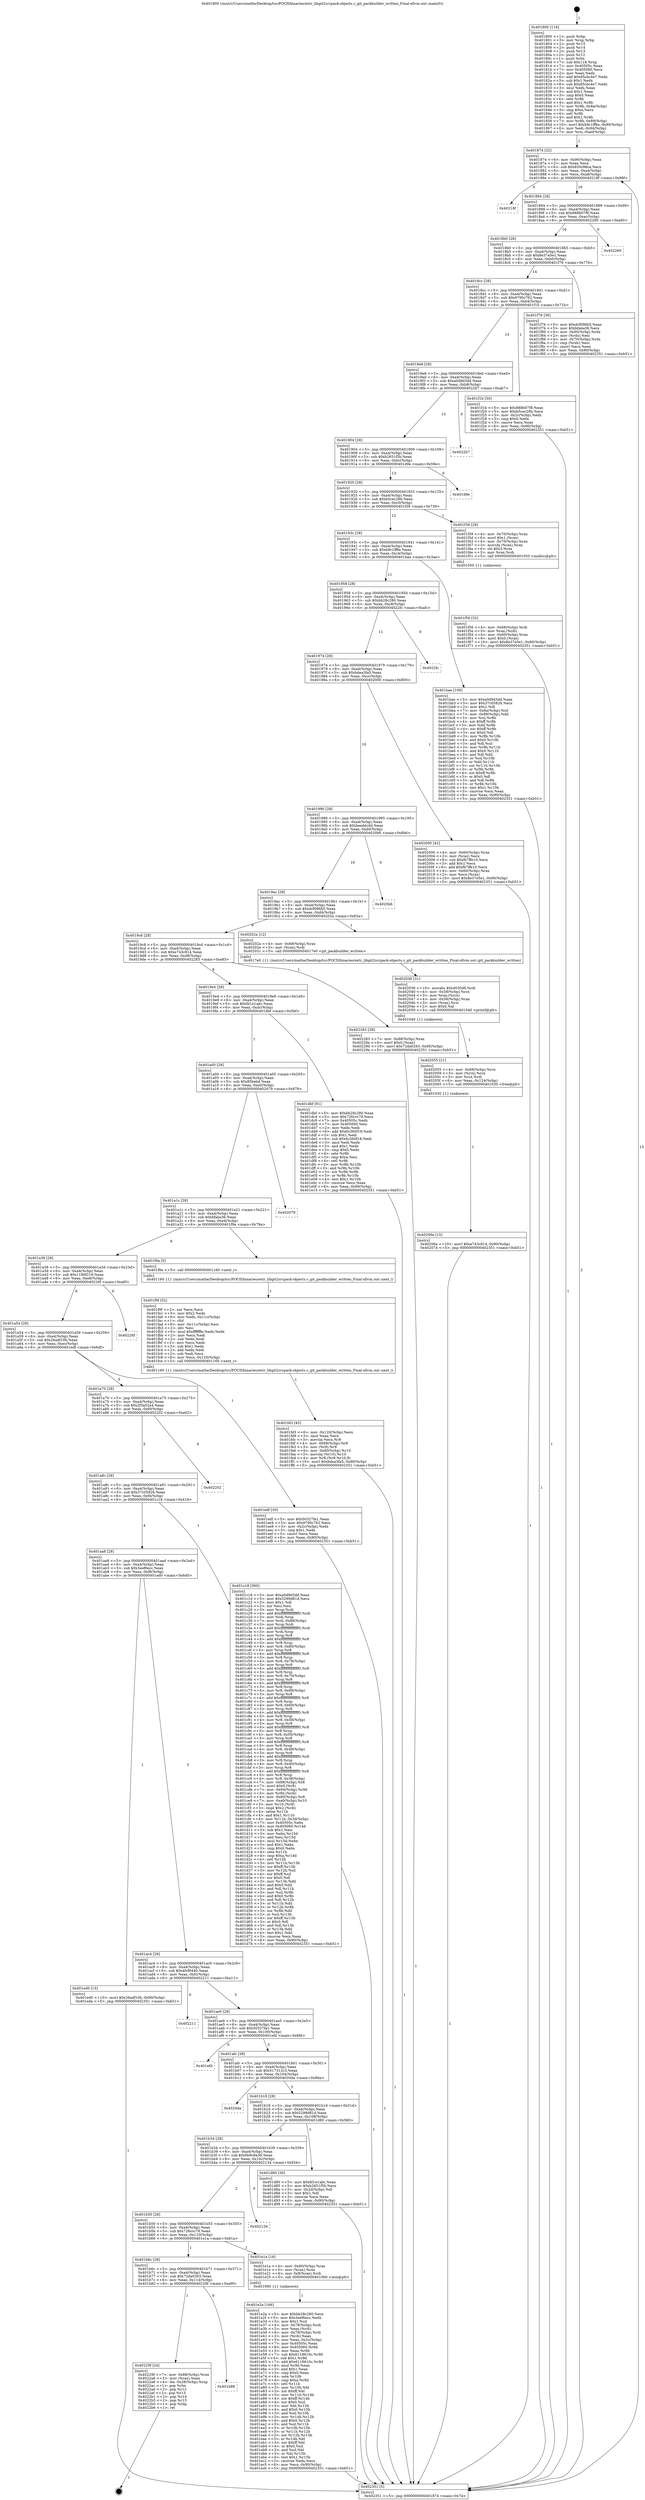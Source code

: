 digraph "0x401800" {
  label = "0x401800 (/mnt/c/Users/mathe/Desktop/tcc/POCII/binaries/extr_libgit2srcpack-objects.c_git_packbuilder_written_Final-ollvm.out::main(0))"
  labelloc = "t"
  node[shape=record]

  Entry [label="",width=0.3,height=0.3,shape=circle,fillcolor=black,style=filled]
  "0x401874" [label="{
     0x401874 [32]\l
     | [instrs]\l
     &nbsp;&nbsp;0x401874 \<+6\>: mov -0x90(%rbp),%eax\l
     &nbsp;&nbsp;0x40187a \<+2\>: mov %eax,%ecx\l
     &nbsp;&nbsp;0x40187c \<+6\>: sub $0x850c98ca,%ecx\l
     &nbsp;&nbsp;0x401882 \<+6\>: mov %eax,-0xa4(%rbp)\l
     &nbsp;&nbsp;0x401888 \<+6\>: mov %ecx,-0xa8(%rbp)\l
     &nbsp;&nbsp;0x40188e \<+6\>: je 000000000040218f \<main+0x98f\>\l
  }"]
  "0x40218f" [label="{
     0x40218f\l
  }", style=dashed]
  "0x401894" [label="{
     0x401894 [28]\l
     | [instrs]\l
     &nbsp;&nbsp;0x401894 \<+5\>: jmp 0000000000401899 \<main+0x99\>\l
     &nbsp;&nbsp;0x401899 \<+6\>: mov -0xa4(%rbp),%eax\l
     &nbsp;&nbsp;0x40189f \<+5\>: sub $0x888b07f8,%eax\l
     &nbsp;&nbsp;0x4018a4 \<+6\>: mov %eax,-0xac(%rbp)\l
     &nbsp;&nbsp;0x4018aa \<+6\>: je 0000000000402260 \<main+0xa60\>\l
  }"]
  Exit [label="",width=0.3,height=0.3,shape=circle,fillcolor=black,style=filled,peripheries=2]
  "0x402260" [label="{
     0x402260\l
  }", style=dashed]
  "0x4018b0" [label="{
     0x4018b0 [28]\l
     | [instrs]\l
     &nbsp;&nbsp;0x4018b0 \<+5\>: jmp 00000000004018b5 \<main+0xb5\>\l
     &nbsp;&nbsp;0x4018b5 \<+6\>: mov -0xa4(%rbp),%eax\l
     &nbsp;&nbsp;0x4018bb \<+5\>: sub $0x8e37e5e1,%eax\l
     &nbsp;&nbsp;0x4018c0 \<+6\>: mov %eax,-0xb0(%rbp)\l
     &nbsp;&nbsp;0x4018c6 \<+6\>: je 0000000000401f76 \<main+0x776\>\l
  }"]
  "0x401b88" [label="{
     0x401b88\l
  }", style=dashed]
  "0x401f76" [label="{
     0x401f76 [36]\l
     | [instrs]\l
     &nbsp;&nbsp;0x401f76 \<+5\>: mov $0xdcf096b5,%eax\l
     &nbsp;&nbsp;0x401f7b \<+5\>: mov $0xbfaba36,%ecx\l
     &nbsp;&nbsp;0x401f80 \<+4\>: mov -0x60(%rbp),%rdx\l
     &nbsp;&nbsp;0x401f84 \<+2\>: mov (%rdx),%esi\l
     &nbsp;&nbsp;0x401f86 \<+4\>: mov -0x70(%rbp),%rdx\l
     &nbsp;&nbsp;0x401f8a \<+2\>: cmp (%rdx),%esi\l
     &nbsp;&nbsp;0x401f8c \<+3\>: cmovl %ecx,%eax\l
     &nbsp;&nbsp;0x401f8f \<+6\>: mov %eax,-0x90(%rbp)\l
     &nbsp;&nbsp;0x401f95 \<+5\>: jmp 0000000000402351 \<main+0xb51\>\l
  }"]
  "0x4018cc" [label="{
     0x4018cc [28]\l
     | [instrs]\l
     &nbsp;&nbsp;0x4018cc \<+5\>: jmp 00000000004018d1 \<main+0xd1\>\l
     &nbsp;&nbsp;0x4018d1 \<+6\>: mov -0xa4(%rbp),%eax\l
     &nbsp;&nbsp;0x4018d7 \<+5\>: sub $0x9790c762,%eax\l
     &nbsp;&nbsp;0x4018dc \<+6\>: mov %eax,-0xb4(%rbp)\l
     &nbsp;&nbsp;0x4018e2 \<+6\>: je 0000000000401f1b \<main+0x71b\>\l
  }"]
  "0x40229f" [label="{
     0x40229f [24]\l
     | [instrs]\l
     &nbsp;&nbsp;0x40229f \<+7\>: mov -0x88(%rbp),%rax\l
     &nbsp;&nbsp;0x4022a6 \<+2\>: mov (%rax),%eax\l
     &nbsp;&nbsp;0x4022a8 \<+4\>: lea -0x28(%rbp),%rsp\l
     &nbsp;&nbsp;0x4022ac \<+1\>: pop %rbx\l
     &nbsp;&nbsp;0x4022ad \<+2\>: pop %r12\l
     &nbsp;&nbsp;0x4022af \<+2\>: pop %r13\l
     &nbsp;&nbsp;0x4022b1 \<+2\>: pop %r14\l
     &nbsp;&nbsp;0x4022b3 \<+2\>: pop %r15\l
     &nbsp;&nbsp;0x4022b5 \<+1\>: pop %rbp\l
     &nbsp;&nbsp;0x4022b6 \<+1\>: ret\l
  }"]
  "0x401f1b" [label="{
     0x401f1b [30]\l
     | [instrs]\l
     &nbsp;&nbsp;0x401f1b \<+5\>: mov $0x888b07f8,%eax\l
     &nbsp;&nbsp;0x401f20 \<+5\>: mov $0xb5cec28b,%ecx\l
     &nbsp;&nbsp;0x401f25 \<+3\>: mov -0x2c(%rbp),%edx\l
     &nbsp;&nbsp;0x401f28 \<+3\>: cmp $0x0,%edx\l
     &nbsp;&nbsp;0x401f2b \<+3\>: cmove %ecx,%eax\l
     &nbsp;&nbsp;0x401f2e \<+6\>: mov %eax,-0x90(%rbp)\l
     &nbsp;&nbsp;0x401f34 \<+5\>: jmp 0000000000402351 \<main+0xb51\>\l
  }"]
  "0x4018e8" [label="{
     0x4018e8 [28]\l
     | [instrs]\l
     &nbsp;&nbsp;0x4018e8 \<+5\>: jmp 00000000004018ed \<main+0xed\>\l
     &nbsp;&nbsp;0x4018ed \<+6\>: mov -0xa4(%rbp),%eax\l
     &nbsp;&nbsp;0x4018f3 \<+5\>: sub $0xa0d9d3dd,%eax\l
     &nbsp;&nbsp;0x4018f8 \<+6\>: mov %eax,-0xb8(%rbp)\l
     &nbsp;&nbsp;0x4018fe \<+6\>: je 00000000004022b7 \<main+0xab7\>\l
  }"]
  "0x40206a" [label="{
     0x40206a [15]\l
     | [instrs]\l
     &nbsp;&nbsp;0x40206a \<+10\>: movl $0xe743c814,-0x90(%rbp)\l
     &nbsp;&nbsp;0x402074 \<+5\>: jmp 0000000000402351 \<main+0xb51\>\l
  }"]
  "0x4022b7" [label="{
     0x4022b7\l
  }", style=dashed]
  "0x401904" [label="{
     0x401904 [28]\l
     | [instrs]\l
     &nbsp;&nbsp;0x401904 \<+5\>: jmp 0000000000401909 \<main+0x109\>\l
     &nbsp;&nbsp;0x401909 \<+6\>: mov -0xa4(%rbp),%eax\l
     &nbsp;&nbsp;0x40190f \<+5\>: sub $0xb2651f5b,%eax\l
     &nbsp;&nbsp;0x401914 \<+6\>: mov %eax,-0xbc(%rbp)\l
     &nbsp;&nbsp;0x40191a \<+6\>: je 0000000000401d9e \<main+0x59e\>\l
  }"]
  "0x402055" [label="{
     0x402055 [21]\l
     | [instrs]\l
     &nbsp;&nbsp;0x402055 \<+4\>: mov -0x68(%rbp),%rcx\l
     &nbsp;&nbsp;0x402059 \<+3\>: mov (%rcx),%rcx\l
     &nbsp;&nbsp;0x40205c \<+3\>: mov %rcx,%rdi\l
     &nbsp;&nbsp;0x40205f \<+6\>: mov %eax,-0x124(%rbp)\l
     &nbsp;&nbsp;0x402065 \<+5\>: call 0000000000401030 \<free@plt\>\l
     | [calls]\l
     &nbsp;&nbsp;0x401030 \{1\} (unknown)\l
  }"]
  "0x401d9e" [label="{
     0x401d9e\l
  }", style=dashed]
  "0x401920" [label="{
     0x401920 [28]\l
     | [instrs]\l
     &nbsp;&nbsp;0x401920 \<+5\>: jmp 0000000000401925 \<main+0x125\>\l
     &nbsp;&nbsp;0x401925 \<+6\>: mov -0xa4(%rbp),%eax\l
     &nbsp;&nbsp;0x40192b \<+5\>: sub $0xb5cec28b,%eax\l
     &nbsp;&nbsp;0x401930 \<+6\>: mov %eax,-0xc0(%rbp)\l
     &nbsp;&nbsp;0x401936 \<+6\>: je 0000000000401f39 \<main+0x739\>\l
  }"]
  "0x402036" [label="{
     0x402036 [31]\l
     | [instrs]\l
     &nbsp;&nbsp;0x402036 \<+10\>: movabs $0x4030d6,%rdi\l
     &nbsp;&nbsp;0x402040 \<+4\>: mov -0x58(%rbp),%rcx\l
     &nbsp;&nbsp;0x402044 \<+3\>: mov %rax,(%rcx)\l
     &nbsp;&nbsp;0x402047 \<+4\>: mov -0x58(%rbp),%rax\l
     &nbsp;&nbsp;0x40204b \<+3\>: mov (%rax),%rsi\l
     &nbsp;&nbsp;0x40204e \<+2\>: mov $0x0,%al\l
     &nbsp;&nbsp;0x402050 \<+5\>: call 0000000000401040 \<printf@plt\>\l
     | [calls]\l
     &nbsp;&nbsp;0x401040 \{1\} (unknown)\l
  }"]
  "0x401f39" [label="{
     0x401f39 [29]\l
     | [instrs]\l
     &nbsp;&nbsp;0x401f39 \<+4\>: mov -0x70(%rbp),%rax\l
     &nbsp;&nbsp;0x401f3d \<+6\>: movl $0x1,(%rax)\l
     &nbsp;&nbsp;0x401f43 \<+4\>: mov -0x70(%rbp),%rax\l
     &nbsp;&nbsp;0x401f47 \<+3\>: movslq (%rax),%rax\l
     &nbsp;&nbsp;0x401f4a \<+4\>: shl $0x3,%rax\l
     &nbsp;&nbsp;0x401f4e \<+3\>: mov %rax,%rdi\l
     &nbsp;&nbsp;0x401f51 \<+5\>: call 0000000000401050 \<malloc@plt\>\l
     | [calls]\l
     &nbsp;&nbsp;0x401050 \{1\} (unknown)\l
  }"]
  "0x40193c" [label="{
     0x40193c [28]\l
     | [instrs]\l
     &nbsp;&nbsp;0x40193c \<+5\>: jmp 0000000000401941 \<main+0x141\>\l
     &nbsp;&nbsp;0x401941 \<+6\>: mov -0xa4(%rbp),%eax\l
     &nbsp;&nbsp;0x401947 \<+5\>: sub $0xb9c1ff8e,%eax\l
     &nbsp;&nbsp;0x40194c \<+6\>: mov %eax,-0xc4(%rbp)\l
     &nbsp;&nbsp;0x401952 \<+6\>: je 0000000000401bae \<main+0x3ae\>\l
  }"]
  "0x401fd3" [label="{
     0x401fd3 [45]\l
     | [instrs]\l
     &nbsp;&nbsp;0x401fd3 \<+6\>: mov -0x120(%rbp),%ecx\l
     &nbsp;&nbsp;0x401fd9 \<+3\>: imul %eax,%ecx\l
     &nbsp;&nbsp;0x401fdc \<+3\>: movslq %ecx,%r8\l
     &nbsp;&nbsp;0x401fdf \<+4\>: mov -0x68(%rbp),%r9\l
     &nbsp;&nbsp;0x401fe3 \<+3\>: mov (%r9),%r9\l
     &nbsp;&nbsp;0x401fe6 \<+4\>: mov -0x60(%rbp),%r10\l
     &nbsp;&nbsp;0x401fea \<+3\>: movslq (%r10),%r10\l
     &nbsp;&nbsp;0x401fed \<+4\>: mov %r8,(%r9,%r10,8)\l
     &nbsp;&nbsp;0x401ff1 \<+10\>: movl $0xbdea3fa5,-0x90(%rbp)\l
     &nbsp;&nbsp;0x401ffb \<+5\>: jmp 0000000000402351 \<main+0xb51\>\l
  }"]
  "0x401bae" [label="{
     0x401bae [106]\l
     | [instrs]\l
     &nbsp;&nbsp;0x401bae \<+5\>: mov $0xa0d9d3dd,%eax\l
     &nbsp;&nbsp;0x401bb3 \<+5\>: mov $0x37c05826,%ecx\l
     &nbsp;&nbsp;0x401bb8 \<+2\>: mov $0x1,%dl\l
     &nbsp;&nbsp;0x401bba \<+7\>: mov -0x8a(%rbp),%sil\l
     &nbsp;&nbsp;0x401bc1 \<+7\>: mov -0x89(%rbp),%dil\l
     &nbsp;&nbsp;0x401bc8 \<+3\>: mov %sil,%r8b\l
     &nbsp;&nbsp;0x401bcb \<+4\>: xor $0xff,%r8b\l
     &nbsp;&nbsp;0x401bcf \<+3\>: mov %dil,%r9b\l
     &nbsp;&nbsp;0x401bd2 \<+4\>: xor $0xff,%r9b\l
     &nbsp;&nbsp;0x401bd6 \<+3\>: xor $0x0,%dl\l
     &nbsp;&nbsp;0x401bd9 \<+3\>: mov %r8b,%r10b\l
     &nbsp;&nbsp;0x401bdc \<+4\>: and $0x0,%r10b\l
     &nbsp;&nbsp;0x401be0 \<+3\>: and %dl,%sil\l
     &nbsp;&nbsp;0x401be3 \<+3\>: mov %r9b,%r11b\l
     &nbsp;&nbsp;0x401be6 \<+4\>: and $0x0,%r11b\l
     &nbsp;&nbsp;0x401bea \<+3\>: and %dl,%dil\l
     &nbsp;&nbsp;0x401bed \<+3\>: or %sil,%r10b\l
     &nbsp;&nbsp;0x401bf0 \<+3\>: or %dil,%r11b\l
     &nbsp;&nbsp;0x401bf3 \<+3\>: xor %r11b,%r10b\l
     &nbsp;&nbsp;0x401bf6 \<+3\>: or %r9b,%r8b\l
     &nbsp;&nbsp;0x401bf9 \<+4\>: xor $0xff,%r8b\l
     &nbsp;&nbsp;0x401bfd \<+3\>: or $0x0,%dl\l
     &nbsp;&nbsp;0x401c00 \<+3\>: and %dl,%r8b\l
     &nbsp;&nbsp;0x401c03 \<+3\>: or %r8b,%r10b\l
     &nbsp;&nbsp;0x401c06 \<+4\>: test $0x1,%r10b\l
     &nbsp;&nbsp;0x401c0a \<+3\>: cmovne %ecx,%eax\l
     &nbsp;&nbsp;0x401c0d \<+6\>: mov %eax,-0x90(%rbp)\l
     &nbsp;&nbsp;0x401c13 \<+5\>: jmp 0000000000402351 \<main+0xb51\>\l
  }"]
  "0x401958" [label="{
     0x401958 [28]\l
     | [instrs]\l
     &nbsp;&nbsp;0x401958 \<+5\>: jmp 000000000040195d \<main+0x15d\>\l
     &nbsp;&nbsp;0x40195d \<+6\>: mov -0xa4(%rbp),%eax\l
     &nbsp;&nbsp;0x401963 \<+5\>: sub $0xbb28c280,%eax\l
     &nbsp;&nbsp;0x401968 \<+6\>: mov %eax,-0xc8(%rbp)\l
     &nbsp;&nbsp;0x40196e \<+6\>: je 00000000004022fc \<main+0xafc\>\l
  }"]
  "0x402351" [label="{
     0x402351 [5]\l
     | [instrs]\l
     &nbsp;&nbsp;0x402351 \<+5\>: jmp 0000000000401874 \<main+0x74\>\l
  }"]
  "0x401800" [label="{
     0x401800 [116]\l
     | [instrs]\l
     &nbsp;&nbsp;0x401800 \<+1\>: push %rbp\l
     &nbsp;&nbsp;0x401801 \<+3\>: mov %rsp,%rbp\l
     &nbsp;&nbsp;0x401804 \<+2\>: push %r15\l
     &nbsp;&nbsp;0x401806 \<+2\>: push %r14\l
     &nbsp;&nbsp;0x401808 \<+2\>: push %r13\l
     &nbsp;&nbsp;0x40180a \<+2\>: push %r12\l
     &nbsp;&nbsp;0x40180c \<+1\>: push %rbx\l
     &nbsp;&nbsp;0x40180d \<+7\>: sub $0x118,%rsp\l
     &nbsp;&nbsp;0x401814 \<+7\>: mov 0x40505c,%eax\l
     &nbsp;&nbsp;0x40181b \<+7\>: mov 0x405060,%ecx\l
     &nbsp;&nbsp;0x401822 \<+2\>: mov %eax,%edx\l
     &nbsp;&nbsp;0x401824 \<+6\>: add $0x85cbc4e7,%edx\l
     &nbsp;&nbsp;0x40182a \<+3\>: sub $0x1,%edx\l
     &nbsp;&nbsp;0x40182d \<+6\>: sub $0x85cbc4e7,%edx\l
     &nbsp;&nbsp;0x401833 \<+3\>: imul %edx,%eax\l
     &nbsp;&nbsp;0x401836 \<+3\>: and $0x1,%eax\l
     &nbsp;&nbsp;0x401839 \<+3\>: cmp $0x0,%eax\l
     &nbsp;&nbsp;0x40183c \<+4\>: sete %r8b\l
     &nbsp;&nbsp;0x401840 \<+4\>: and $0x1,%r8b\l
     &nbsp;&nbsp;0x401844 \<+7\>: mov %r8b,-0x8a(%rbp)\l
     &nbsp;&nbsp;0x40184b \<+3\>: cmp $0xa,%ecx\l
     &nbsp;&nbsp;0x40184e \<+4\>: setl %r8b\l
     &nbsp;&nbsp;0x401852 \<+4\>: and $0x1,%r8b\l
     &nbsp;&nbsp;0x401856 \<+7\>: mov %r8b,-0x89(%rbp)\l
     &nbsp;&nbsp;0x40185d \<+10\>: movl $0xb9c1ff8e,-0x90(%rbp)\l
     &nbsp;&nbsp;0x401867 \<+6\>: mov %edi,-0x94(%rbp)\l
     &nbsp;&nbsp;0x40186d \<+7\>: mov %rsi,-0xa0(%rbp)\l
  }"]
  "0x401f9f" [label="{
     0x401f9f [52]\l
     | [instrs]\l
     &nbsp;&nbsp;0x401f9f \<+2\>: xor %ecx,%ecx\l
     &nbsp;&nbsp;0x401fa1 \<+5\>: mov $0x2,%edx\l
     &nbsp;&nbsp;0x401fa6 \<+6\>: mov %edx,-0x11c(%rbp)\l
     &nbsp;&nbsp;0x401fac \<+1\>: cltd\l
     &nbsp;&nbsp;0x401fad \<+6\>: mov -0x11c(%rbp),%esi\l
     &nbsp;&nbsp;0x401fb3 \<+2\>: idiv %esi\l
     &nbsp;&nbsp;0x401fb5 \<+6\>: imul $0xfffffffe,%edx,%edx\l
     &nbsp;&nbsp;0x401fbb \<+2\>: mov %ecx,%edi\l
     &nbsp;&nbsp;0x401fbd \<+2\>: sub %edx,%edi\l
     &nbsp;&nbsp;0x401fbf \<+2\>: mov %ecx,%edx\l
     &nbsp;&nbsp;0x401fc1 \<+3\>: sub $0x1,%edx\l
     &nbsp;&nbsp;0x401fc4 \<+2\>: add %edx,%edi\l
     &nbsp;&nbsp;0x401fc6 \<+2\>: sub %edi,%ecx\l
     &nbsp;&nbsp;0x401fc8 \<+6\>: mov %ecx,-0x120(%rbp)\l
     &nbsp;&nbsp;0x401fce \<+5\>: call 0000000000401160 \<next_i\>\l
     | [calls]\l
     &nbsp;&nbsp;0x401160 \{1\} (/mnt/c/Users/mathe/Desktop/tcc/POCII/binaries/extr_libgit2srcpack-objects.c_git_packbuilder_written_Final-ollvm.out::next_i)\l
  }"]
  "0x4022fc" [label="{
     0x4022fc\l
  }", style=dashed]
  "0x401974" [label="{
     0x401974 [28]\l
     | [instrs]\l
     &nbsp;&nbsp;0x401974 \<+5\>: jmp 0000000000401979 \<main+0x179\>\l
     &nbsp;&nbsp;0x401979 \<+6\>: mov -0xa4(%rbp),%eax\l
     &nbsp;&nbsp;0x40197f \<+5\>: sub $0xbdea3fa5,%eax\l
     &nbsp;&nbsp;0x401984 \<+6\>: mov %eax,-0xcc(%rbp)\l
     &nbsp;&nbsp;0x40198a \<+6\>: je 0000000000402000 \<main+0x800\>\l
  }"]
  "0x401f56" [label="{
     0x401f56 [32]\l
     | [instrs]\l
     &nbsp;&nbsp;0x401f56 \<+4\>: mov -0x68(%rbp),%rdi\l
     &nbsp;&nbsp;0x401f5a \<+3\>: mov %rax,(%rdi)\l
     &nbsp;&nbsp;0x401f5d \<+4\>: mov -0x60(%rbp),%rax\l
     &nbsp;&nbsp;0x401f61 \<+6\>: movl $0x0,(%rax)\l
     &nbsp;&nbsp;0x401f67 \<+10\>: movl $0x8e37e5e1,-0x90(%rbp)\l
     &nbsp;&nbsp;0x401f71 \<+5\>: jmp 0000000000402351 \<main+0xb51\>\l
  }"]
  "0x402000" [label="{
     0x402000 [42]\l
     | [instrs]\l
     &nbsp;&nbsp;0x402000 \<+4\>: mov -0x60(%rbp),%rax\l
     &nbsp;&nbsp;0x402004 \<+2\>: mov (%rax),%ecx\l
     &nbsp;&nbsp;0x402006 \<+6\>: sub $0xfb7ffe10,%ecx\l
     &nbsp;&nbsp;0x40200c \<+3\>: add $0x1,%ecx\l
     &nbsp;&nbsp;0x40200f \<+6\>: add $0xfb7ffe10,%ecx\l
     &nbsp;&nbsp;0x402015 \<+4\>: mov -0x60(%rbp),%rax\l
     &nbsp;&nbsp;0x402019 \<+2\>: mov %ecx,(%rax)\l
     &nbsp;&nbsp;0x40201b \<+10\>: movl $0x8e37e5e1,-0x90(%rbp)\l
     &nbsp;&nbsp;0x402025 \<+5\>: jmp 0000000000402351 \<main+0xb51\>\l
  }"]
  "0x401990" [label="{
     0x401990 [28]\l
     | [instrs]\l
     &nbsp;&nbsp;0x401990 \<+5\>: jmp 0000000000401995 \<main+0x195\>\l
     &nbsp;&nbsp;0x401995 \<+6\>: mov -0xa4(%rbp),%eax\l
     &nbsp;&nbsp;0x40199b \<+5\>: sub $0xbeeddcdd,%eax\l
     &nbsp;&nbsp;0x4019a0 \<+6\>: mov %eax,-0xd0(%rbp)\l
     &nbsp;&nbsp;0x4019a6 \<+6\>: je 00000000004020b6 \<main+0x8b6\>\l
  }"]
  "0x401e2a" [label="{
     0x401e2a [166]\l
     | [instrs]\l
     &nbsp;&nbsp;0x401e2a \<+5\>: mov $0xbb28c280,%ecx\l
     &nbsp;&nbsp;0x401e2f \<+5\>: mov $0x3eef6ecc,%edx\l
     &nbsp;&nbsp;0x401e34 \<+3\>: mov $0x1,%sil\l
     &nbsp;&nbsp;0x401e37 \<+4\>: mov -0x78(%rbp),%rdi\l
     &nbsp;&nbsp;0x401e3b \<+2\>: mov %eax,(%rdi)\l
     &nbsp;&nbsp;0x401e3d \<+4\>: mov -0x78(%rbp),%rdi\l
     &nbsp;&nbsp;0x401e41 \<+2\>: mov (%rdi),%eax\l
     &nbsp;&nbsp;0x401e43 \<+3\>: mov %eax,-0x2c(%rbp)\l
     &nbsp;&nbsp;0x401e46 \<+7\>: mov 0x40505c,%eax\l
     &nbsp;&nbsp;0x401e4d \<+8\>: mov 0x405060,%r8d\l
     &nbsp;&nbsp;0x401e55 \<+3\>: mov %eax,%r9d\l
     &nbsp;&nbsp;0x401e58 \<+7\>: sub $0x6118610c,%r9d\l
     &nbsp;&nbsp;0x401e5f \<+4\>: sub $0x1,%r9d\l
     &nbsp;&nbsp;0x401e63 \<+7\>: add $0x6118610c,%r9d\l
     &nbsp;&nbsp;0x401e6a \<+4\>: imul %r9d,%eax\l
     &nbsp;&nbsp;0x401e6e \<+3\>: and $0x1,%eax\l
     &nbsp;&nbsp;0x401e71 \<+3\>: cmp $0x0,%eax\l
     &nbsp;&nbsp;0x401e74 \<+4\>: sete %r10b\l
     &nbsp;&nbsp;0x401e78 \<+4\>: cmp $0xa,%r8d\l
     &nbsp;&nbsp;0x401e7c \<+4\>: setl %r11b\l
     &nbsp;&nbsp;0x401e80 \<+3\>: mov %r10b,%bl\l
     &nbsp;&nbsp;0x401e83 \<+3\>: xor $0xff,%bl\l
     &nbsp;&nbsp;0x401e86 \<+3\>: mov %r11b,%r14b\l
     &nbsp;&nbsp;0x401e89 \<+4\>: xor $0xff,%r14b\l
     &nbsp;&nbsp;0x401e8d \<+4\>: xor $0x0,%sil\l
     &nbsp;&nbsp;0x401e91 \<+3\>: mov %bl,%r15b\l
     &nbsp;&nbsp;0x401e94 \<+4\>: and $0x0,%r15b\l
     &nbsp;&nbsp;0x401e98 \<+3\>: and %sil,%r10b\l
     &nbsp;&nbsp;0x401e9b \<+3\>: mov %r14b,%r12b\l
     &nbsp;&nbsp;0x401e9e \<+4\>: and $0x0,%r12b\l
     &nbsp;&nbsp;0x401ea2 \<+3\>: and %sil,%r11b\l
     &nbsp;&nbsp;0x401ea5 \<+3\>: or %r10b,%r15b\l
     &nbsp;&nbsp;0x401ea8 \<+3\>: or %r11b,%r12b\l
     &nbsp;&nbsp;0x401eab \<+3\>: xor %r12b,%r15b\l
     &nbsp;&nbsp;0x401eae \<+3\>: or %r14b,%bl\l
     &nbsp;&nbsp;0x401eb1 \<+3\>: xor $0xff,%bl\l
     &nbsp;&nbsp;0x401eb4 \<+4\>: or $0x0,%sil\l
     &nbsp;&nbsp;0x401eb8 \<+3\>: and %sil,%bl\l
     &nbsp;&nbsp;0x401ebb \<+3\>: or %bl,%r15b\l
     &nbsp;&nbsp;0x401ebe \<+4\>: test $0x1,%r15b\l
     &nbsp;&nbsp;0x401ec2 \<+3\>: cmovne %edx,%ecx\l
     &nbsp;&nbsp;0x401ec5 \<+6\>: mov %ecx,-0x90(%rbp)\l
     &nbsp;&nbsp;0x401ecb \<+5\>: jmp 0000000000402351 \<main+0xb51\>\l
  }"]
  "0x4020b6" [label="{
     0x4020b6\l
  }", style=dashed]
  "0x4019ac" [label="{
     0x4019ac [28]\l
     | [instrs]\l
     &nbsp;&nbsp;0x4019ac \<+5\>: jmp 00000000004019b1 \<main+0x1b1\>\l
     &nbsp;&nbsp;0x4019b1 \<+6\>: mov -0xa4(%rbp),%eax\l
     &nbsp;&nbsp;0x4019b7 \<+5\>: sub $0xdcf096b5,%eax\l
     &nbsp;&nbsp;0x4019bc \<+6\>: mov %eax,-0xd4(%rbp)\l
     &nbsp;&nbsp;0x4019c2 \<+6\>: je 000000000040202a \<main+0x82a\>\l
  }"]
  "0x401b6c" [label="{
     0x401b6c [28]\l
     | [instrs]\l
     &nbsp;&nbsp;0x401b6c \<+5\>: jmp 0000000000401b71 \<main+0x371\>\l
     &nbsp;&nbsp;0x401b71 \<+6\>: mov -0xa4(%rbp),%eax\l
     &nbsp;&nbsp;0x401b77 \<+5\>: sub $0x72da0263,%eax\l
     &nbsp;&nbsp;0x401b7c \<+6\>: mov %eax,-0x114(%rbp)\l
     &nbsp;&nbsp;0x401b82 \<+6\>: je 000000000040229f \<main+0xa9f\>\l
  }"]
  "0x40202a" [label="{
     0x40202a [12]\l
     | [instrs]\l
     &nbsp;&nbsp;0x40202a \<+4\>: mov -0x68(%rbp),%rax\l
     &nbsp;&nbsp;0x40202e \<+3\>: mov (%rax),%rdi\l
     &nbsp;&nbsp;0x402031 \<+5\>: call 00000000004017e0 \<git_packbuilder_written\>\l
     | [calls]\l
     &nbsp;&nbsp;0x4017e0 \{1\} (/mnt/c/Users/mathe/Desktop/tcc/POCII/binaries/extr_libgit2srcpack-objects.c_git_packbuilder_written_Final-ollvm.out::git_packbuilder_written)\l
  }"]
  "0x4019c8" [label="{
     0x4019c8 [28]\l
     | [instrs]\l
     &nbsp;&nbsp;0x4019c8 \<+5\>: jmp 00000000004019cd \<main+0x1cd\>\l
     &nbsp;&nbsp;0x4019cd \<+6\>: mov -0xa4(%rbp),%eax\l
     &nbsp;&nbsp;0x4019d3 \<+5\>: sub $0xe743c814,%eax\l
     &nbsp;&nbsp;0x4019d8 \<+6\>: mov %eax,-0xd8(%rbp)\l
     &nbsp;&nbsp;0x4019de \<+6\>: je 0000000000402283 \<main+0xa83\>\l
  }"]
  "0x401e1a" [label="{
     0x401e1a [16]\l
     | [instrs]\l
     &nbsp;&nbsp;0x401e1a \<+4\>: mov -0x80(%rbp),%rax\l
     &nbsp;&nbsp;0x401e1e \<+3\>: mov (%rax),%rax\l
     &nbsp;&nbsp;0x401e21 \<+4\>: mov 0x8(%rax),%rdi\l
     &nbsp;&nbsp;0x401e25 \<+5\>: call 0000000000401060 \<atoi@plt\>\l
     | [calls]\l
     &nbsp;&nbsp;0x401060 \{1\} (unknown)\l
  }"]
  "0x402283" [label="{
     0x402283 [28]\l
     | [instrs]\l
     &nbsp;&nbsp;0x402283 \<+7\>: mov -0x88(%rbp),%rax\l
     &nbsp;&nbsp;0x40228a \<+6\>: movl $0x0,(%rax)\l
     &nbsp;&nbsp;0x402290 \<+10\>: movl $0x72da0263,-0x90(%rbp)\l
     &nbsp;&nbsp;0x40229a \<+5\>: jmp 0000000000402351 \<main+0xb51\>\l
  }"]
  "0x4019e4" [label="{
     0x4019e4 [28]\l
     | [instrs]\l
     &nbsp;&nbsp;0x4019e4 \<+5\>: jmp 00000000004019e9 \<main+0x1e9\>\l
     &nbsp;&nbsp;0x4019e9 \<+6\>: mov -0xa4(%rbp),%eax\l
     &nbsp;&nbsp;0x4019ef \<+5\>: sub $0xfd1e1abc,%eax\l
     &nbsp;&nbsp;0x4019f4 \<+6\>: mov %eax,-0xdc(%rbp)\l
     &nbsp;&nbsp;0x4019fa \<+6\>: je 0000000000401dbf \<main+0x5bf\>\l
  }"]
  "0x401b50" [label="{
     0x401b50 [28]\l
     | [instrs]\l
     &nbsp;&nbsp;0x401b50 \<+5\>: jmp 0000000000401b55 \<main+0x355\>\l
     &nbsp;&nbsp;0x401b55 \<+6\>: mov -0xa4(%rbp),%eax\l
     &nbsp;&nbsp;0x401b5b \<+5\>: sub $0x726ccc79,%eax\l
     &nbsp;&nbsp;0x401b60 \<+6\>: mov %eax,-0x110(%rbp)\l
     &nbsp;&nbsp;0x401b66 \<+6\>: je 0000000000401e1a \<main+0x61a\>\l
  }"]
  "0x401dbf" [label="{
     0x401dbf [91]\l
     | [instrs]\l
     &nbsp;&nbsp;0x401dbf \<+5\>: mov $0xbb28c280,%eax\l
     &nbsp;&nbsp;0x401dc4 \<+5\>: mov $0x726ccc79,%ecx\l
     &nbsp;&nbsp;0x401dc9 \<+7\>: mov 0x40505c,%edx\l
     &nbsp;&nbsp;0x401dd0 \<+7\>: mov 0x405060,%esi\l
     &nbsp;&nbsp;0x401dd7 \<+2\>: mov %edx,%edi\l
     &nbsp;&nbsp;0x401dd9 \<+6\>: add $0x6c360f18,%edi\l
     &nbsp;&nbsp;0x401ddf \<+3\>: sub $0x1,%edi\l
     &nbsp;&nbsp;0x401de2 \<+6\>: sub $0x6c360f18,%edi\l
     &nbsp;&nbsp;0x401de8 \<+3\>: imul %edi,%edx\l
     &nbsp;&nbsp;0x401deb \<+3\>: and $0x1,%edx\l
     &nbsp;&nbsp;0x401dee \<+3\>: cmp $0x0,%edx\l
     &nbsp;&nbsp;0x401df1 \<+4\>: sete %r8b\l
     &nbsp;&nbsp;0x401df5 \<+3\>: cmp $0xa,%esi\l
     &nbsp;&nbsp;0x401df8 \<+4\>: setl %r9b\l
     &nbsp;&nbsp;0x401dfc \<+3\>: mov %r8b,%r10b\l
     &nbsp;&nbsp;0x401dff \<+3\>: and %r9b,%r10b\l
     &nbsp;&nbsp;0x401e02 \<+3\>: xor %r9b,%r8b\l
     &nbsp;&nbsp;0x401e05 \<+3\>: or %r8b,%r10b\l
     &nbsp;&nbsp;0x401e08 \<+4\>: test $0x1,%r10b\l
     &nbsp;&nbsp;0x401e0c \<+3\>: cmovne %ecx,%eax\l
     &nbsp;&nbsp;0x401e0f \<+6\>: mov %eax,-0x90(%rbp)\l
     &nbsp;&nbsp;0x401e15 \<+5\>: jmp 0000000000402351 \<main+0xb51\>\l
  }"]
  "0x401a00" [label="{
     0x401a00 [28]\l
     | [instrs]\l
     &nbsp;&nbsp;0x401a00 \<+5\>: jmp 0000000000401a05 \<main+0x205\>\l
     &nbsp;&nbsp;0x401a05 \<+6\>: mov -0xa4(%rbp),%eax\l
     &nbsp;&nbsp;0x401a0b \<+5\>: sub $0x85bebd,%eax\l
     &nbsp;&nbsp;0x401a10 \<+6\>: mov %eax,-0xe0(%rbp)\l
     &nbsp;&nbsp;0x401a16 \<+6\>: je 0000000000402079 \<main+0x879\>\l
  }"]
  "0x402134" [label="{
     0x402134\l
  }", style=dashed]
  "0x402079" [label="{
     0x402079\l
  }", style=dashed]
  "0x401a1c" [label="{
     0x401a1c [28]\l
     | [instrs]\l
     &nbsp;&nbsp;0x401a1c \<+5\>: jmp 0000000000401a21 \<main+0x221\>\l
     &nbsp;&nbsp;0x401a21 \<+6\>: mov -0xa4(%rbp),%eax\l
     &nbsp;&nbsp;0x401a27 \<+5\>: sub $0xbfaba36,%eax\l
     &nbsp;&nbsp;0x401a2c \<+6\>: mov %eax,-0xe4(%rbp)\l
     &nbsp;&nbsp;0x401a32 \<+6\>: je 0000000000401f9a \<main+0x79a\>\l
  }"]
  "0x401b34" [label="{
     0x401b34 [28]\l
     | [instrs]\l
     &nbsp;&nbsp;0x401b34 \<+5\>: jmp 0000000000401b39 \<main+0x339\>\l
     &nbsp;&nbsp;0x401b39 \<+6\>: mov -0xa4(%rbp),%eax\l
     &nbsp;&nbsp;0x401b3f \<+5\>: sub $0x6b9c8a36,%eax\l
     &nbsp;&nbsp;0x401b44 \<+6\>: mov %eax,-0x10c(%rbp)\l
     &nbsp;&nbsp;0x401b4a \<+6\>: je 0000000000402134 \<main+0x934\>\l
  }"]
  "0x401f9a" [label="{
     0x401f9a [5]\l
     | [instrs]\l
     &nbsp;&nbsp;0x401f9a \<+5\>: call 0000000000401160 \<next_i\>\l
     | [calls]\l
     &nbsp;&nbsp;0x401160 \{1\} (/mnt/c/Users/mathe/Desktop/tcc/POCII/binaries/extr_libgit2srcpack-objects.c_git_packbuilder_written_Final-ollvm.out::next_i)\l
  }"]
  "0x401a38" [label="{
     0x401a38 [28]\l
     | [instrs]\l
     &nbsp;&nbsp;0x401a38 \<+5\>: jmp 0000000000401a3d \<main+0x23d\>\l
     &nbsp;&nbsp;0x401a3d \<+6\>: mov -0xa4(%rbp),%eax\l
     &nbsp;&nbsp;0x401a43 \<+5\>: sub $0x1186f218,%eax\l
     &nbsp;&nbsp;0x401a48 \<+6\>: mov %eax,-0xe8(%rbp)\l
     &nbsp;&nbsp;0x401a4e \<+6\>: je 000000000040226f \<main+0xa6f\>\l
  }"]
  "0x401d80" [label="{
     0x401d80 [30]\l
     | [instrs]\l
     &nbsp;&nbsp;0x401d80 \<+5\>: mov $0xfd1e1abc,%eax\l
     &nbsp;&nbsp;0x401d85 \<+5\>: mov $0xb2651f5b,%ecx\l
     &nbsp;&nbsp;0x401d8a \<+3\>: mov -0x2d(%rbp),%dl\l
     &nbsp;&nbsp;0x401d8d \<+3\>: test $0x1,%dl\l
     &nbsp;&nbsp;0x401d90 \<+3\>: cmovne %ecx,%eax\l
     &nbsp;&nbsp;0x401d93 \<+6\>: mov %eax,-0x90(%rbp)\l
     &nbsp;&nbsp;0x401d99 \<+5\>: jmp 0000000000402351 \<main+0xb51\>\l
  }"]
  "0x40226f" [label="{
     0x40226f\l
  }", style=dashed]
  "0x401a54" [label="{
     0x401a54 [28]\l
     | [instrs]\l
     &nbsp;&nbsp;0x401a54 \<+5\>: jmp 0000000000401a59 \<main+0x259\>\l
     &nbsp;&nbsp;0x401a59 \<+6\>: mov -0xa4(%rbp),%eax\l
     &nbsp;&nbsp;0x401a5f \<+5\>: sub $0x26adf10b,%eax\l
     &nbsp;&nbsp;0x401a64 \<+6\>: mov %eax,-0xec(%rbp)\l
     &nbsp;&nbsp;0x401a6a \<+6\>: je 0000000000401edf \<main+0x6df\>\l
  }"]
  "0x401b18" [label="{
     0x401b18 [28]\l
     | [instrs]\l
     &nbsp;&nbsp;0x401b18 \<+5\>: jmp 0000000000401b1d \<main+0x31d\>\l
     &nbsp;&nbsp;0x401b1d \<+6\>: mov -0xa4(%rbp),%eax\l
     &nbsp;&nbsp;0x401b23 \<+5\>: sub $0x5299d81d,%eax\l
     &nbsp;&nbsp;0x401b28 \<+6\>: mov %eax,-0x108(%rbp)\l
     &nbsp;&nbsp;0x401b2e \<+6\>: je 0000000000401d80 \<main+0x580\>\l
  }"]
  "0x401edf" [label="{
     0x401edf [30]\l
     | [instrs]\l
     &nbsp;&nbsp;0x401edf \<+5\>: mov $0x50327fa1,%eax\l
     &nbsp;&nbsp;0x401ee4 \<+5\>: mov $0x9790c762,%ecx\l
     &nbsp;&nbsp;0x401ee9 \<+3\>: mov -0x2c(%rbp),%edx\l
     &nbsp;&nbsp;0x401eec \<+3\>: cmp $0x1,%edx\l
     &nbsp;&nbsp;0x401eef \<+3\>: cmovl %ecx,%eax\l
     &nbsp;&nbsp;0x401ef2 \<+6\>: mov %eax,-0x90(%rbp)\l
     &nbsp;&nbsp;0x401ef8 \<+5\>: jmp 0000000000402351 \<main+0xb51\>\l
  }"]
  "0x401a70" [label="{
     0x401a70 [28]\l
     | [instrs]\l
     &nbsp;&nbsp;0x401a70 \<+5\>: jmp 0000000000401a75 \<main+0x275\>\l
     &nbsp;&nbsp;0x401a75 \<+6\>: mov -0xa4(%rbp),%eax\l
     &nbsp;&nbsp;0x401a7b \<+5\>: sub $0x2f3a52a4,%eax\l
     &nbsp;&nbsp;0x401a80 \<+6\>: mov %eax,-0xf0(%rbp)\l
     &nbsp;&nbsp;0x401a86 \<+6\>: je 0000000000402202 \<main+0xa02\>\l
  }"]
  "0x4020da" [label="{
     0x4020da\l
  }", style=dashed]
  "0x402202" [label="{
     0x402202\l
  }", style=dashed]
  "0x401a8c" [label="{
     0x401a8c [28]\l
     | [instrs]\l
     &nbsp;&nbsp;0x401a8c \<+5\>: jmp 0000000000401a91 \<main+0x291\>\l
     &nbsp;&nbsp;0x401a91 \<+6\>: mov -0xa4(%rbp),%eax\l
     &nbsp;&nbsp;0x401a97 \<+5\>: sub $0x37c05826,%eax\l
     &nbsp;&nbsp;0x401a9c \<+6\>: mov %eax,-0xf4(%rbp)\l
     &nbsp;&nbsp;0x401aa2 \<+6\>: je 0000000000401c18 \<main+0x418\>\l
  }"]
  "0x401afc" [label="{
     0x401afc [28]\l
     | [instrs]\l
     &nbsp;&nbsp;0x401afc \<+5\>: jmp 0000000000401b01 \<main+0x301\>\l
     &nbsp;&nbsp;0x401b01 \<+6\>: mov -0xa4(%rbp),%eax\l
     &nbsp;&nbsp;0x401b07 \<+5\>: sub $0x517312c3,%eax\l
     &nbsp;&nbsp;0x401b0c \<+6\>: mov %eax,-0x104(%rbp)\l
     &nbsp;&nbsp;0x401b12 \<+6\>: je 00000000004020da \<main+0x8da\>\l
  }"]
  "0x401c18" [label="{
     0x401c18 [360]\l
     | [instrs]\l
     &nbsp;&nbsp;0x401c18 \<+5\>: mov $0xa0d9d3dd,%eax\l
     &nbsp;&nbsp;0x401c1d \<+5\>: mov $0x5299d81d,%ecx\l
     &nbsp;&nbsp;0x401c22 \<+2\>: mov $0x1,%dl\l
     &nbsp;&nbsp;0x401c24 \<+2\>: xor %esi,%esi\l
     &nbsp;&nbsp;0x401c26 \<+3\>: mov %rsp,%rdi\l
     &nbsp;&nbsp;0x401c29 \<+4\>: add $0xfffffffffffffff0,%rdi\l
     &nbsp;&nbsp;0x401c2d \<+3\>: mov %rdi,%rsp\l
     &nbsp;&nbsp;0x401c30 \<+7\>: mov %rdi,-0x88(%rbp)\l
     &nbsp;&nbsp;0x401c37 \<+3\>: mov %rsp,%rdi\l
     &nbsp;&nbsp;0x401c3a \<+4\>: add $0xfffffffffffffff0,%rdi\l
     &nbsp;&nbsp;0x401c3e \<+3\>: mov %rdi,%rsp\l
     &nbsp;&nbsp;0x401c41 \<+3\>: mov %rsp,%r8\l
     &nbsp;&nbsp;0x401c44 \<+4\>: add $0xfffffffffffffff0,%r8\l
     &nbsp;&nbsp;0x401c48 \<+3\>: mov %r8,%rsp\l
     &nbsp;&nbsp;0x401c4b \<+4\>: mov %r8,-0x80(%rbp)\l
     &nbsp;&nbsp;0x401c4f \<+3\>: mov %rsp,%r8\l
     &nbsp;&nbsp;0x401c52 \<+4\>: add $0xfffffffffffffff0,%r8\l
     &nbsp;&nbsp;0x401c56 \<+3\>: mov %r8,%rsp\l
     &nbsp;&nbsp;0x401c59 \<+4\>: mov %r8,-0x78(%rbp)\l
     &nbsp;&nbsp;0x401c5d \<+3\>: mov %rsp,%r8\l
     &nbsp;&nbsp;0x401c60 \<+4\>: add $0xfffffffffffffff0,%r8\l
     &nbsp;&nbsp;0x401c64 \<+3\>: mov %r8,%rsp\l
     &nbsp;&nbsp;0x401c67 \<+4\>: mov %r8,-0x70(%rbp)\l
     &nbsp;&nbsp;0x401c6b \<+3\>: mov %rsp,%r8\l
     &nbsp;&nbsp;0x401c6e \<+4\>: add $0xfffffffffffffff0,%r8\l
     &nbsp;&nbsp;0x401c72 \<+3\>: mov %r8,%rsp\l
     &nbsp;&nbsp;0x401c75 \<+4\>: mov %r8,-0x68(%rbp)\l
     &nbsp;&nbsp;0x401c79 \<+3\>: mov %rsp,%r8\l
     &nbsp;&nbsp;0x401c7c \<+4\>: add $0xfffffffffffffff0,%r8\l
     &nbsp;&nbsp;0x401c80 \<+3\>: mov %r8,%rsp\l
     &nbsp;&nbsp;0x401c83 \<+4\>: mov %r8,-0x60(%rbp)\l
     &nbsp;&nbsp;0x401c87 \<+3\>: mov %rsp,%r8\l
     &nbsp;&nbsp;0x401c8a \<+4\>: add $0xfffffffffffffff0,%r8\l
     &nbsp;&nbsp;0x401c8e \<+3\>: mov %r8,%rsp\l
     &nbsp;&nbsp;0x401c91 \<+4\>: mov %r8,-0x58(%rbp)\l
     &nbsp;&nbsp;0x401c95 \<+3\>: mov %rsp,%r8\l
     &nbsp;&nbsp;0x401c98 \<+4\>: add $0xfffffffffffffff0,%r8\l
     &nbsp;&nbsp;0x401c9c \<+3\>: mov %r8,%rsp\l
     &nbsp;&nbsp;0x401c9f \<+4\>: mov %r8,-0x50(%rbp)\l
     &nbsp;&nbsp;0x401ca3 \<+3\>: mov %rsp,%r8\l
     &nbsp;&nbsp;0x401ca6 \<+4\>: add $0xfffffffffffffff0,%r8\l
     &nbsp;&nbsp;0x401caa \<+3\>: mov %r8,%rsp\l
     &nbsp;&nbsp;0x401cad \<+4\>: mov %r8,-0x48(%rbp)\l
     &nbsp;&nbsp;0x401cb1 \<+3\>: mov %rsp,%r8\l
     &nbsp;&nbsp;0x401cb4 \<+4\>: add $0xfffffffffffffff0,%r8\l
     &nbsp;&nbsp;0x401cb8 \<+3\>: mov %r8,%rsp\l
     &nbsp;&nbsp;0x401cbb \<+4\>: mov %r8,-0x40(%rbp)\l
     &nbsp;&nbsp;0x401cbf \<+3\>: mov %rsp,%r8\l
     &nbsp;&nbsp;0x401cc2 \<+4\>: add $0xfffffffffffffff0,%r8\l
     &nbsp;&nbsp;0x401cc6 \<+3\>: mov %r8,%rsp\l
     &nbsp;&nbsp;0x401cc9 \<+4\>: mov %r8,-0x38(%rbp)\l
     &nbsp;&nbsp;0x401ccd \<+7\>: mov -0x88(%rbp),%r8\l
     &nbsp;&nbsp;0x401cd4 \<+7\>: movl $0x0,(%r8)\l
     &nbsp;&nbsp;0x401cdb \<+7\>: mov -0x94(%rbp),%r9d\l
     &nbsp;&nbsp;0x401ce2 \<+3\>: mov %r9d,(%rdi)\l
     &nbsp;&nbsp;0x401ce5 \<+4\>: mov -0x80(%rbp),%r8\l
     &nbsp;&nbsp;0x401ce9 \<+7\>: mov -0xa0(%rbp),%r10\l
     &nbsp;&nbsp;0x401cf0 \<+3\>: mov %r10,(%r8)\l
     &nbsp;&nbsp;0x401cf3 \<+3\>: cmpl $0x2,(%rdi)\l
     &nbsp;&nbsp;0x401cf6 \<+4\>: setne %r11b\l
     &nbsp;&nbsp;0x401cfa \<+4\>: and $0x1,%r11b\l
     &nbsp;&nbsp;0x401cfe \<+4\>: mov %r11b,-0x2d(%rbp)\l
     &nbsp;&nbsp;0x401d02 \<+7\>: mov 0x40505c,%ebx\l
     &nbsp;&nbsp;0x401d09 \<+8\>: mov 0x405060,%r14d\l
     &nbsp;&nbsp;0x401d11 \<+3\>: sub $0x1,%esi\l
     &nbsp;&nbsp;0x401d14 \<+3\>: mov %ebx,%r15d\l
     &nbsp;&nbsp;0x401d17 \<+3\>: add %esi,%r15d\l
     &nbsp;&nbsp;0x401d1a \<+4\>: imul %r15d,%ebx\l
     &nbsp;&nbsp;0x401d1e \<+3\>: and $0x1,%ebx\l
     &nbsp;&nbsp;0x401d21 \<+3\>: cmp $0x0,%ebx\l
     &nbsp;&nbsp;0x401d24 \<+4\>: sete %r11b\l
     &nbsp;&nbsp;0x401d28 \<+4\>: cmp $0xa,%r14d\l
     &nbsp;&nbsp;0x401d2c \<+4\>: setl %r12b\l
     &nbsp;&nbsp;0x401d30 \<+3\>: mov %r11b,%r13b\l
     &nbsp;&nbsp;0x401d33 \<+4\>: xor $0xff,%r13b\l
     &nbsp;&nbsp;0x401d37 \<+3\>: mov %r12b,%sil\l
     &nbsp;&nbsp;0x401d3a \<+4\>: xor $0xff,%sil\l
     &nbsp;&nbsp;0x401d3e \<+3\>: xor $0x0,%dl\l
     &nbsp;&nbsp;0x401d41 \<+3\>: mov %r13b,%dil\l
     &nbsp;&nbsp;0x401d44 \<+4\>: and $0x0,%dil\l
     &nbsp;&nbsp;0x401d48 \<+3\>: and %dl,%r11b\l
     &nbsp;&nbsp;0x401d4b \<+3\>: mov %sil,%r8b\l
     &nbsp;&nbsp;0x401d4e \<+4\>: and $0x0,%r8b\l
     &nbsp;&nbsp;0x401d52 \<+3\>: and %dl,%r12b\l
     &nbsp;&nbsp;0x401d55 \<+3\>: or %r11b,%dil\l
     &nbsp;&nbsp;0x401d58 \<+3\>: or %r12b,%r8b\l
     &nbsp;&nbsp;0x401d5b \<+3\>: xor %r8b,%dil\l
     &nbsp;&nbsp;0x401d5e \<+3\>: or %sil,%r13b\l
     &nbsp;&nbsp;0x401d61 \<+4\>: xor $0xff,%r13b\l
     &nbsp;&nbsp;0x401d65 \<+3\>: or $0x0,%dl\l
     &nbsp;&nbsp;0x401d68 \<+3\>: and %dl,%r13b\l
     &nbsp;&nbsp;0x401d6b \<+3\>: or %r13b,%dil\l
     &nbsp;&nbsp;0x401d6e \<+4\>: test $0x1,%dil\l
     &nbsp;&nbsp;0x401d72 \<+3\>: cmovne %ecx,%eax\l
     &nbsp;&nbsp;0x401d75 \<+6\>: mov %eax,-0x90(%rbp)\l
     &nbsp;&nbsp;0x401d7b \<+5\>: jmp 0000000000402351 \<main+0xb51\>\l
  }"]
  "0x401aa8" [label="{
     0x401aa8 [28]\l
     | [instrs]\l
     &nbsp;&nbsp;0x401aa8 \<+5\>: jmp 0000000000401aad \<main+0x2ad\>\l
     &nbsp;&nbsp;0x401aad \<+6\>: mov -0xa4(%rbp),%eax\l
     &nbsp;&nbsp;0x401ab3 \<+5\>: sub $0x3eef6ecc,%eax\l
     &nbsp;&nbsp;0x401ab8 \<+6\>: mov %eax,-0xf8(%rbp)\l
     &nbsp;&nbsp;0x401abe \<+6\>: je 0000000000401ed0 \<main+0x6d0\>\l
  }"]
  "0x401efd" [label="{
     0x401efd\l
  }", style=dashed]
  "0x401ae0" [label="{
     0x401ae0 [28]\l
     | [instrs]\l
     &nbsp;&nbsp;0x401ae0 \<+5\>: jmp 0000000000401ae5 \<main+0x2e5\>\l
     &nbsp;&nbsp;0x401ae5 \<+6\>: mov -0xa4(%rbp),%eax\l
     &nbsp;&nbsp;0x401aeb \<+5\>: sub $0x50327fa1,%eax\l
     &nbsp;&nbsp;0x401af0 \<+6\>: mov %eax,-0x100(%rbp)\l
     &nbsp;&nbsp;0x401af6 \<+6\>: je 0000000000401efd \<main+0x6fd\>\l
  }"]
  "0x401ed0" [label="{
     0x401ed0 [15]\l
     | [instrs]\l
     &nbsp;&nbsp;0x401ed0 \<+10\>: movl $0x26adf10b,-0x90(%rbp)\l
     &nbsp;&nbsp;0x401eda \<+5\>: jmp 0000000000402351 \<main+0xb51\>\l
  }"]
  "0x401ac4" [label="{
     0x401ac4 [28]\l
     | [instrs]\l
     &nbsp;&nbsp;0x401ac4 \<+5\>: jmp 0000000000401ac9 \<main+0x2c9\>\l
     &nbsp;&nbsp;0x401ac9 \<+6\>: mov -0xa4(%rbp),%eax\l
     &nbsp;&nbsp;0x401acf \<+5\>: sub $0x4fcf6440,%eax\l
     &nbsp;&nbsp;0x401ad4 \<+6\>: mov %eax,-0xfc(%rbp)\l
     &nbsp;&nbsp;0x401ada \<+6\>: je 0000000000402211 \<main+0xa11\>\l
  }"]
  "0x402211" [label="{
     0x402211\l
  }", style=dashed]
  Entry -> "0x401800" [label=" 1"]
  "0x401874" -> "0x40218f" [label=" 0"]
  "0x401874" -> "0x401894" [label=" 16"]
  "0x40229f" -> Exit [label=" 1"]
  "0x401894" -> "0x402260" [label=" 0"]
  "0x401894" -> "0x4018b0" [label=" 16"]
  "0x401b6c" -> "0x401b88" [label=" 0"]
  "0x4018b0" -> "0x401f76" [label=" 2"]
  "0x4018b0" -> "0x4018cc" [label=" 14"]
  "0x401b6c" -> "0x40229f" [label=" 1"]
  "0x4018cc" -> "0x401f1b" [label=" 1"]
  "0x4018cc" -> "0x4018e8" [label=" 13"]
  "0x402283" -> "0x402351" [label=" 1"]
  "0x4018e8" -> "0x4022b7" [label=" 0"]
  "0x4018e8" -> "0x401904" [label=" 13"]
  "0x40206a" -> "0x402351" [label=" 1"]
  "0x401904" -> "0x401d9e" [label=" 0"]
  "0x401904" -> "0x401920" [label=" 13"]
  "0x402055" -> "0x40206a" [label=" 1"]
  "0x401920" -> "0x401f39" [label=" 1"]
  "0x401920" -> "0x40193c" [label=" 12"]
  "0x402036" -> "0x402055" [label=" 1"]
  "0x40193c" -> "0x401bae" [label=" 1"]
  "0x40193c" -> "0x401958" [label=" 11"]
  "0x401bae" -> "0x402351" [label=" 1"]
  "0x401800" -> "0x401874" [label=" 1"]
  "0x402351" -> "0x401874" [label=" 15"]
  "0x40202a" -> "0x402036" [label=" 1"]
  "0x401958" -> "0x4022fc" [label=" 0"]
  "0x401958" -> "0x401974" [label=" 11"]
  "0x402000" -> "0x402351" [label=" 1"]
  "0x401974" -> "0x402000" [label=" 1"]
  "0x401974" -> "0x401990" [label=" 10"]
  "0x401fd3" -> "0x402351" [label=" 1"]
  "0x401990" -> "0x4020b6" [label=" 0"]
  "0x401990" -> "0x4019ac" [label=" 10"]
  "0x401f9f" -> "0x401fd3" [label=" 1"]
  "0x4019ac" -> "0x40202a" [label=" 1"]
  "0x4019ac" -> "0x4019c8" [label=" 9"]
  "0x401f9a" -> "0x401f9f" [label=" 1"]
  "0x4019c8" -> "0x402283" [label=" 1"]
  "0x4019c8" -> "0x4019e4" [label=" 8"]
  "0x401f76" -> "0x402351" [label=" 2"]
  "0x4019e4" -> "0x401dbf" [label=" 1"]
  "0x4019e4" -> "0x401a00" [label=" 7"]
  "0x401f39" -> "0x401f56" [label=" 1"]
  "0x401a00" -> "0x402079" [label=" 0"]
  "0x401a00" -> "0x401a1c" [label=" 7"]
  "0x401f1b" -> "0x402351" [label=" 1"]
  "0x401a1c" -> "0x401f9a" [label=" 1"]
  "0x401a1c" -> "0x401a38" [label=" 6"]
  "0x401ed0" -> "0x402351" [label=" 1"]
  "0x401a38" -> "0x40226f" [label=" 0"]
  "0x401a38" -> "0x401a54" [label=" 6"]
  "0x401e2a" -> "0x402351" [label=" 1"]
  "0x401a54" -> "0x401edf" [label=" 1"]
  "0x401a54" -> "0x401a70" [label=" 5"]
  "0x401b50" -> "0x401b6c" [label=" 1"]
  "0x401a70" -> "0x402202" [label=" 0"]
  "0x401a70" -> "0x401a8c" [label=" 5"]
  "0x401b50" -> "0x401e1a" [label=" 1"]
  "0x401a8c" -> "0x401c18" [label=" 1"]
  "0x401a8c" -> "0x401aa8" [label=" 4"]
  "0x401b34" -> "0x401b50" [label=" 2"]
  "0x401c18" -> "0x402351" [label=" 1"]
  "0x401b34" -> "0x402134" [label=" 0"]
  "0x401aa8" -> "0x401ed0" [label=" 1"]
  "0x401aa8" -> "0x401ac4" [label=" 3"]
  "0x401dbf" -> "0x402351" [label=" 1"]
  "0x401ac4" -> "0x402211" [label=" 0"]
  "0x401ac4" -> "0x401ae0" [label=" 3"]
  "0x401edf" -> "0x402351" [label=" 1"]
  "0x401ae0" -> "0x401efd" [label=" 0"]
  "0x401ae0" -> "0x401afc" [label=" 3"]
  "0x401f56" -> "0x402351" [label=" 1"]
  "0x401afc" -> "0x4020da" [label=" 0"]
  "0x401afc" -> "0x401b18" [label=" 3"]
  "0x401e1a" -> "0x401e2a" [label=" 1"]
  "0x401b18" -> "0x401d80" [label=" 1"]
  "0x401b18" -> "0x401b34" [label=" 2"]
  "0x401d80" -> "0x402351" [label=" 1"]
}

